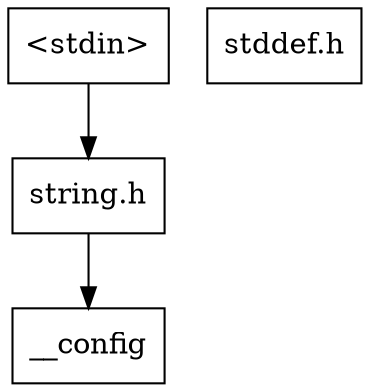 digraph "dependencies" {
  header_0 [ shape="box", label="\<stdin\>" ];
  header_1 [ shape="box", label="string.h" ];
  header_13 [ shape="box", label="stddef.h" ];
  header_2 [ shape="box", label="__config" ];
  header_0 -> header_1;
  header_1 -> header_2;
}